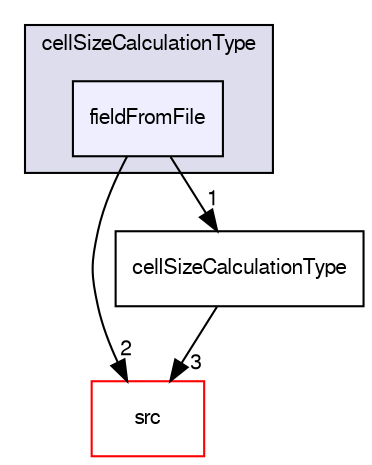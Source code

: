 digraph "applications/utilities/mesh/generation/foamyHexMesh/conformalVoronoiMesh/cellSizeControlSurfaces/surfaceCellSizeFunction/cellSizeCalculationType/fieldFromFile" {
  bgcolor=transparent;
  compound=true
  node [ fontsize="10", fontname="FreeSans"];
  edge [ labelfontsize="10", labelfontname="FreeSans"];
  subgraph clusterdir_cb977a762f37908c5901377382527373 {
    graph [ bgcolor="#ddddee", pencolor="black", label="cellSizeCalculationType" fontname="FreeSans", fontsize="10", URL="dir_cb977a762f37908c5901377382527373.html"]
  dir_1ae311f1a74ee1ef4522c284686da80f [shape=box, label="fieldFromFile", style="filled", fillcolor="#eeeeff", pencolor="black", URL="dir_1ae311f1a74ee1ef4522c284686da80f.html"];
  }
  dir_68267d1309a1af8e8297ef4c3efbcdba [shape=box label="src" color="red" URL="dir_68267d1309a1af8e8297ef4c3efbcdba.html"];
  dir_fe0ee93af4ee29b028100c0b82d56c88 [shape=box label="cellSizeCalculationType" URL="dir_fe0ee93af4ee29b028100c0b82d56c88.html"];
  dir_1ae311f1a74ee1ef4522c284686da80f->dir_68267d1309a1af8e8297ef4c3efbcdba [headlabel="2", labeldistance=1.5 headhref="dir_000372_000577.html"];
  dir_1ae311f1a74ee1ef4522c284686da80f->dir_fe0ee93af4ee29b028100c0b82d56c88 [headlabel="1", labeldistance=1.5 headhref="dir_000372_000371.html"];
  dir_fe0ee93af4ee29b028100c0b82d56c88->dir_68267d1309a1af8e8297ef4c3efbcdba [headlabel="3", labeldistance=1.5 headhref="dir_000371_000577.html"];
}

